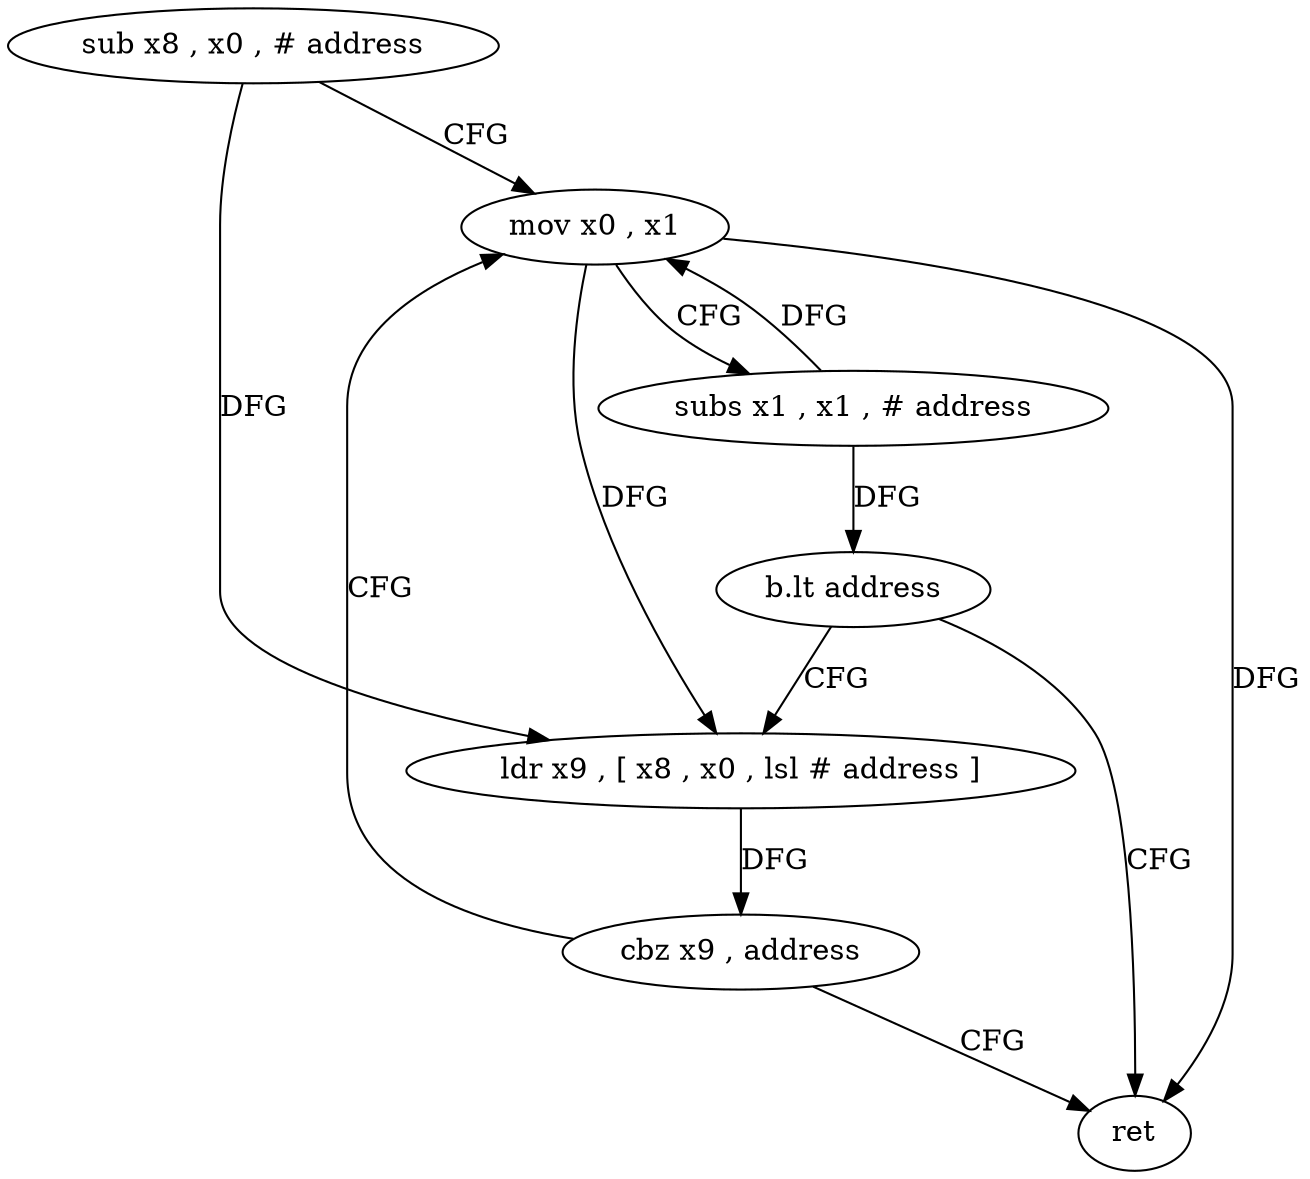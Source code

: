 digraph "func" {
"4217176" [label = "sub x8 , x0 , # address" ]
"4217180" [label = "mov x0 , x1" ]
"4217200" [label = "ret" ]
"4217192" [label = "ldr x9 , [ x8 , x0 , lsl # address ]" ]
"4217196" [label = "cbz x9 , address" ]
"4217184" [label = "subs x1 , x1 , # address" ]
"4217188" [label = "b.lt address" ]
"4217176" -> "4217180" [ label = "CFG" ]
"4217176" -> "4217192" [ label = "DFG" ]
"4217180" -> "4217184" [ label = "CFG" ]
"4217180" -> "4217200" [ label = "DFG" ]
"4217180" -> "4217192" [ label = "DFG" ]
"4217192" -> "4217196" [ label = "DFG" ]
"4217196" -> "4217180" [ label = "CFG" ]
"4217196" -> "4217200" [ label = "CFG" ]
"4217184" -> "4217188" [ label = "DFG" ]
"4217184" -> "4217180" [ label = "DFG" ]
"4217188" -> "4217200" [ label = "CFG" ]
"4217188" -> "4217192" [ label = "CFG" ]
}

